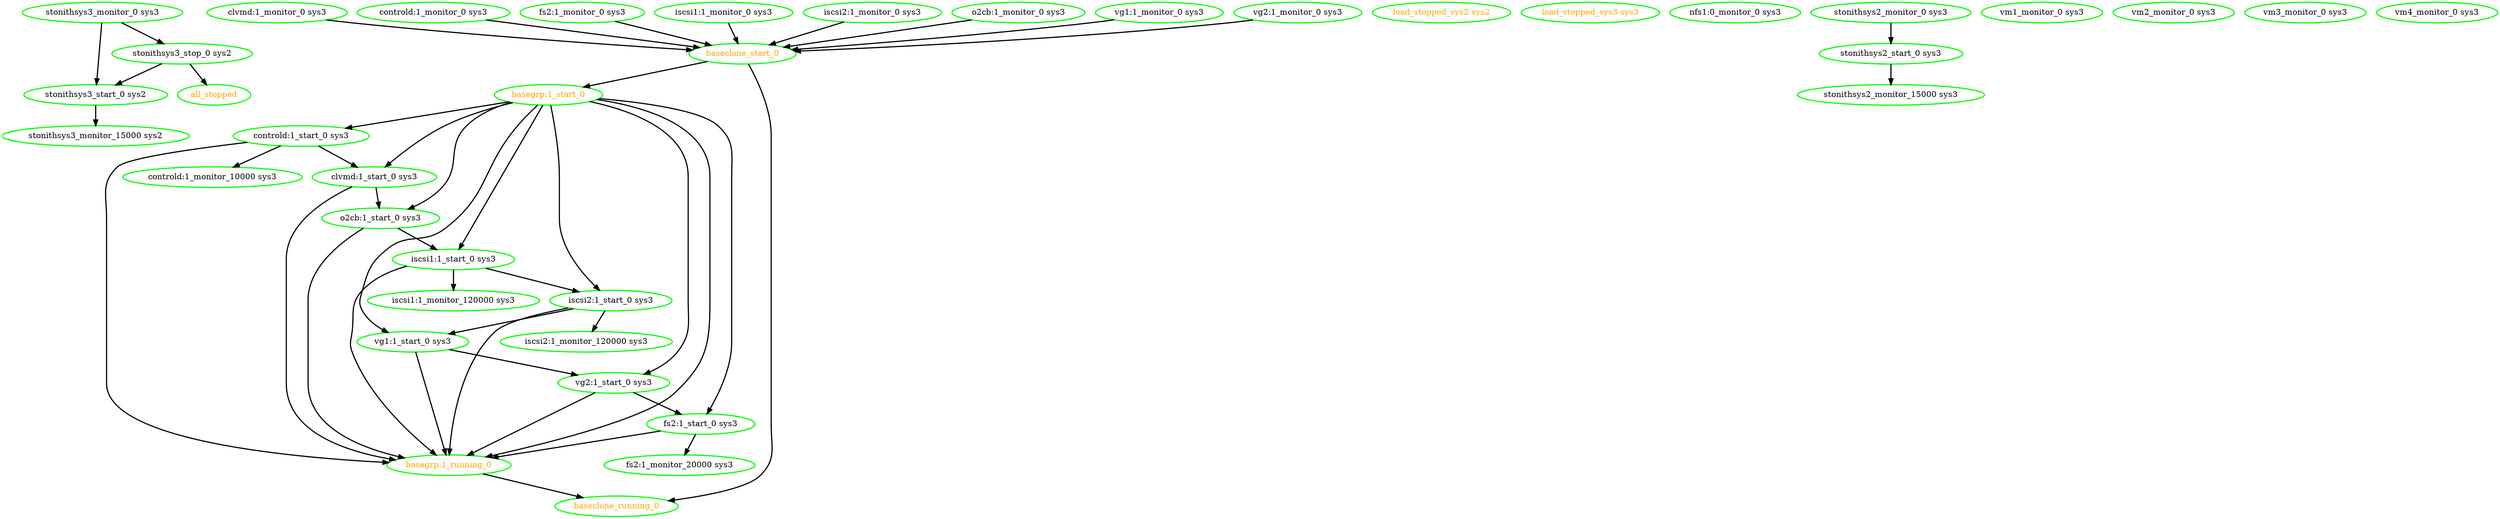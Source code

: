 digraph "g" {
"all_stopped" [ style=bold color="green" fontcolor="orange"]
"baseclone_running_0" [ style=bold color="green" fontcolor="orange" ]
"baseclone_start_0" -> "baseclone_running_0" [ style = bold]
"baseclone_start_0" -> "basegrp:1_start_0" [ style = bold]
"baseclone_start_0" [ style=bold color="green" fontcolor="orange" ]
"basegrp:1_running_0" -> "baseclone_running_0" [ style = bold]
"basegrp:1_running_0" [ style=bold color="green" fontcolor="orange" ]
"basegrp:1_start_0" -> "basegrp:1_running_0" [ style = bold]
"basegrp:1_start_0" -> "clvmd:1_start_0 sys3" [ style = bold]
"basegrp:1_start_0" -> "controld:1_start_0 sys3" [ style = bold]
"basegrp:1_start_0" -> "fs2:1_start_0 sys3" [ style = bold]
"basegrp:1_start_0" -> "iscsi1:1_start_0 sys3" [ style = bold]
"basegrp:1_start_0" -> "iscsi2:1_start_0 sys3" [ style = bold]
"basegrp:1_start_0" -> "o2cb:1_start_0 sys3" [ style = bold]
"basegrp:1_start_0" -> "vg1:1_start_0 sys3" [ style = bold]
"basegrp:1_start_0" -> "vg2:1_start_0 sys3" [ style = bold]
"basegrp:1_start_0" [ style=bold color="green" fontcolor="orange" ]
"clvmd:1_monitor_0 sys3" -> "baseclone_start_0" [ style = bold]
"clvmd:1_monitor_0 sys3" [ style=bold color="green" fontcolor="black" ]
"clvmd:1_start_0 sys3" -> "basegrp:1_running_0" [ style = bold]
"clvmd:1_start_0 sys3" -> "o2cb:1_start_0 sys3" [ style = bold]
"clvmd:1_start_0 sys3" [ style=bold color="green" fontcolor="black" ]
"controld:1_monitor_0 sys3" -> "baseclone_start_0" [ style = bold]
"controld:1_monitor_0 sys3" [ style=bold color="green" fontcolor="black" ]
"controld:1_monitor_10000 sys3" [ style=bold color="green" fontcolor="black" ]
"controld:1_start_0 sys3" -> "basegrp:1_running_0" [ style = bold]
"controld:1_start_0 sys3" -> "clvmd:1_start_0 sys3" [ style = bold]
"controld:1_start_0 sys3" -> "controld:1_monitor_10000 sys3" [ style = bold]
"controld:1_start_0 sys3" [ style=bold color="green" fontcolor="black" ]
"fs2:1_monitor_0 sys3" -> "baseclone_start_0" [ style = bold]
"fs2:1_monitor_0 sys3" [ style=bold color="green" fontcolor="black" ]
"fs2:1_monitor_20000 sys3" [ style=bold color="green" fontcolor="black" ]
"fs2:1_start_0 sys3" -> "basegrp:1_running_0" [ style = bold]
"fs2:1_start_0 sys3" -> "fs2:1_monitor_20000 sys3" [ style = bold]
"fs2:1_start_0 sys3" [ style=bold color="green" fontcolor="black" ]
"iscsi1:1_monitor_0 sys3" -> "baseclone_start_0" [ style = bold]
"iscsi1:1_monitor_0 sys3" [ style=bold color="green" fontcolor="black" ]
"iscsi1:1_monitor_120000 sys3" [ style=bold color="green" fontcolor="black" ]
"iscsi1:1_start_0 sys3" -> "basegrp:1_running_0" [ style = bold]
"iscsi1:1_start_0 sys3" -> "iscsi1:1_monitor_120000 sys3" [ style = bold]
"iscsi1:1_start_0 sys3" -> "iscsi2:1_start_0 sys3" [ style = bold]
"iscsi1:1_start_0 sys3" [ style=bold color="green" fontcolor="black" ]
"iscsi2:1_monitor_0 sys3" -> "baseclone_start_0" [ style = bold]
"iscsi2:1_monitor_0 sys3" [ style=bold color="green" fontcolor="black" ]
"iscsi2:1_monitor_120000 sys3" [ style=bold color="green" fontcolor="black" ]
"iscsi2:1_start_0 sys3" -> "basegrp:1_running_0" [ style = bold]
"iscsi2:1_start_0 sys3" -> "iscsi2:1_monitor_120000 sys3" [ style = bold]
"iscsi2:1_start_0 sys3" -> "vg1:1_start_0 sys3" [ style = bold]
"iscsi2:1_start_0 sys3" [ style=bold color="green" fontcolor="black" ]
"load_stopped_sys2 sys2" [ style=bold color="green" fontcolor="orange" ]
"load_stopped_sys3 sys3" [ style=bold color="green" fontcolor="orange" ]
"nfs1:0_monitor_0 sys3" [ style=bold color="green" fontcolor="black" ]
"o2cb:1_monitor_0 sys3" -> "baseclone_start_0" [ style = bold]
"o2cb:1_monitor_0 sys3" [ style=bold color="green" fontcolor="black" ]
"o2cb:1_start_0 sys3" -> "basegrp:1_running_0" [ style = bold]
"o2cb:1_start_0 sys3" -> "iscsi1:1_start_0 sys3" [ style = bold]
"o2cb:1_start_0 sys3" [ style=bold color="green" fontcolor="black" ]
"stonithsys2_monitor_0 sys3" -> "stonithsys2_start_0 sys3" [ style = bold]
"stonithsys2_monitor_0 sys3" [ style=bold color="green" fontcolor="black" ]
"stonithsys2_monitor_15000 sys3" [ style=bold color="green" fontcolor="black" ]
"stonithsys2_start_0 sys3" -> "stonithsys2_monitor_15000 sys3" [ style = bold]
"stonithsys2_start_0 sys3" [ style=bold color="green" fontcolor="black" ]
"stonithsys3_monitor_0 sys3" -> "stonithsys3_start_0 sys2" [ style = bold]
"stonithsys3_monitor_0 sys3" -> "stonithsys3_stop_0 sys2" [ style = bold]
"stonithsys3_monitor_0 sys3" [ style=bold color="green" fontcolor="black" ]
"stonithsys3_monitor_15000 sys2" [ style=bold color="green" fontcolor="black" ]
"stonithsys3_start_0 sys2" -> "stonithsys3_monitor_15000 sys2" [ style = bold]
"stonithsys3_start_0 sys2" [ style=bold color="green" fontcolor="black" ]
"stonithsys3_stop_0 sys2" -> "all_stopped" [ style = bold]
"stonithsys3_stop_0 sys2" -> "stonithsys3_start_0 sys2" [ style = bold]
"stonithsys3_stop_0 sys2" [ style=bold color="green" fontcolor="black" ]
"vg1:1_monitor_0 sys3" -> "baseclone_start_0" [ style = bold]
"vg1:1_monitor_0 sys3" [ style=bold color="green" fontcolor="black" ]
"vg1:1_start_0 sys3" -> "basegrp:1_running_0" [ style = bold]
"vg1:1_start_0 sys3" -> "vg2:1_start_0 sys3" [ style = bold]
"vg1:1_start_0 sys3" [ style=bold color="green" fontcolor="black" ]
"vg2:1_monitor_0 sys3" -> "baseclone_start_0" [ style = bold]
"vg2:1_monitor_0 sys3" [ style=bold color="green" fontcolor="black" ]
"vg2:1_start_0 sys3" -> "basegrp:1_running_0" [ style = bold]
"vg2:1_start_0 sys3" -> "fs2:1_start_0 sys3" [ style = bold]
"vg2:1_start_0 sys3" [ style=bold color="green" fontcolor="black" ]
"vm1_monitor_0 sys3" [ style=bold color="green" fontcolor="black" ]
"vm2_monitor_0 sys3" [ style=bold color="green" fontcolor="black" ]
"vm3_monitor_0 sys3" [ style=bold color="green" fontcolor="black" ]
"vm4_monitor_0 sys3" [ style=bold color="green" fontcolor="black" ]
}
